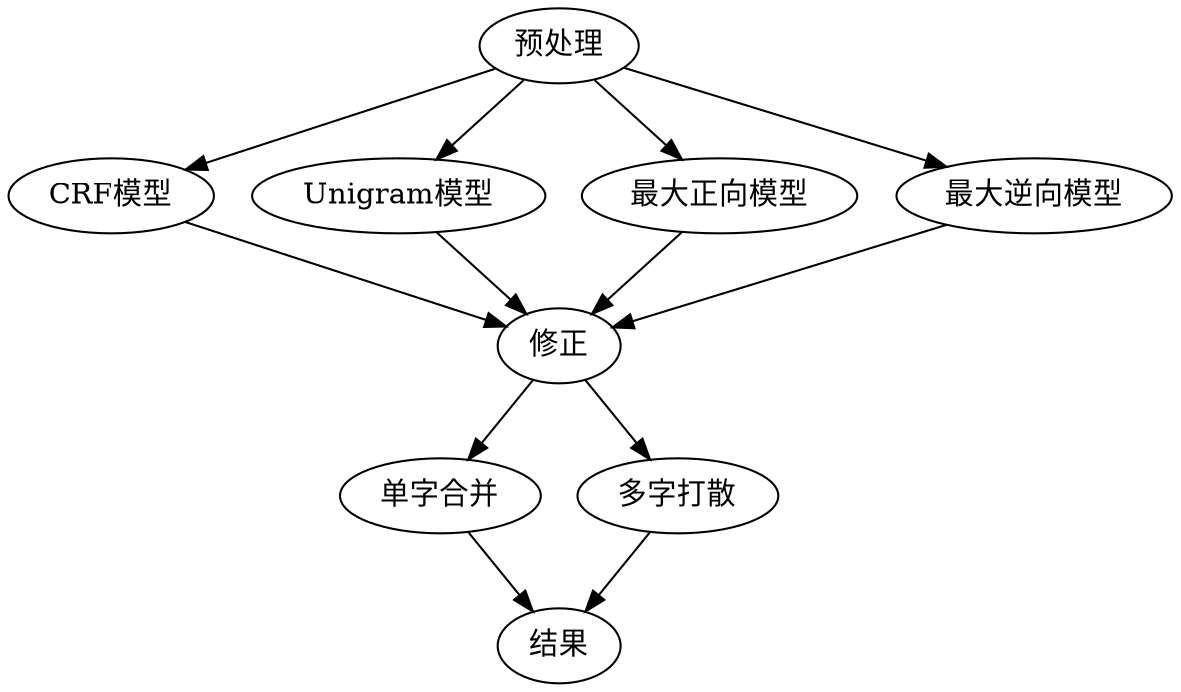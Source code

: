 digraph G {
	预处理->CRF模型->修正
	预处理->Unigram模型->修正
	预处理->最大正向模型->修正
	预处理->最大逆向模型->修正

	修正->单字合并->结果
	修正->多字打散->结果

}
